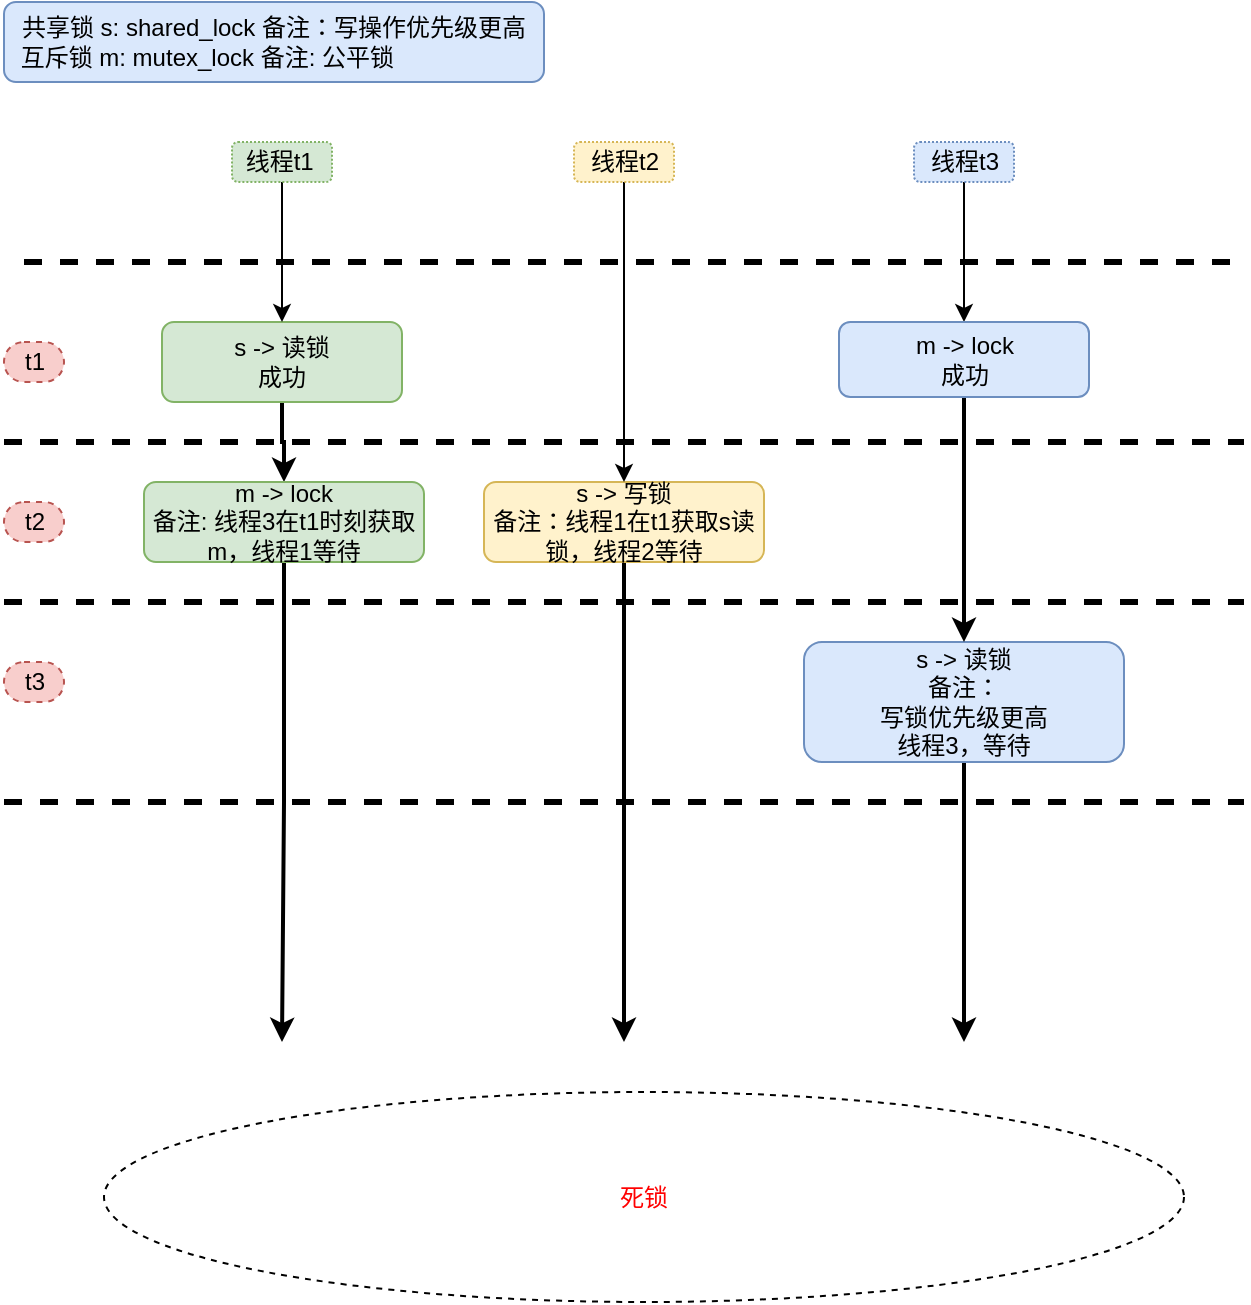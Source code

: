 <mxfile version="17.2.4" type="device"><diagram id="C5RBs43oDa-KdzZeNtuy" name="Page-1"><mxGraphModel dx="1018" dy="653" grid="0" gridSize="10" guides="1" tooltips="1" connect="1" arrows="1" fold="1" page="1" pageScale="1" pageWidth="827" pageHeight="1169" math="0" shadow="0"><root><mxCell id="WIyWlLk6GJQsqaUBKTNV-0"/><mxCell id="WIyWlLk6GJQsqaUBKTNV-1" parent="WIyWlLk6GJQsqaUBKTNV-0"/><mxCell id="H8bTv3XKcJbanLDSOTLE-17" style="edgeStyle=orthogonalEdgeStyle;rounded=0;orthogonalLoop=1;jettySize=auto;html=1;exitX=0.5;exitY=1;exitDx=0;exitDy=0;entryX=0.5;entryY=0;entryDx=0;entryDy=0;strokeWidth=2;" edge="1" parent="WIyWlLk6GJQsqaUBKTNV-1" source="WIyWlLk6GJQsqaUBKTNV-3" target="H8bTv3XKcJbanLDSOTLE-15"><mxGeometry relative="1" as="geometry"/></mxCell><mxCell id="WIyWlLk6GJQsqaUBKTNV-3" value="s -&amp;gt; 读锁&lt;br&gt;成功" style="rounded=1;whiteSpace=wrap;html=1;fontSize=12;glass=0;strokeWidth=1;shadow=0;fillColor=#d5e8d4;strokeColor=#82b366;" parent="WIyWlLk6GJQsqaUBKTNV-1" vertex="1"><mxGeometry x="139" y="200" width="120" height="40" as="geometry"/></mxCell><mxCell id="WIyWlLk6GJQsqaUBKTNV-12" value="共享锁 s: shared_lock 备注：写操作优先级更高&lt;br&gt;互斥锁 m: mutex_lock 备注: 公平锁&amp;nbsp; &amp;nbsp; &amp;nbsp; &amp;nbsp; &amp;nbsp; &amp;nbsp; &amp;nbsp; &amp;nbsp; &amp;nbsp; &amp;nbsp;&amp;nbsp;" style="rounded=1;whiteSpace=wrap;html=1;fontSize=12;glass=0;strokeWidth=1;shadow=0;fillColor=#dae8fc;strokeColor=#6c8ebf;" parent="WIyWlLk6GJQsqaUBKTNV-1" vertex="1"><mxGeometry x="60" y="40" width="270" height="40" as="geometry"/></mxCell><mxCell id="H8bTv3XKcJbanLDSOTLE-1" style="edgeStyle=orthogonalEdgeStyle;rounded=0;orthogonalLoop=1;jettySize=auto;html=1;entryX=0.5;entryY=0;entryDx=0;entryDy=0;" edge="1" parent="WIyWlLk6GJQsqaUBKTNV-1" source="H8bTv3XKcJbanLDSOTLE-0" target="WIyWlLk6GJQsqaUBKTNV-3"><mxGeometry relative="1" as="geometry"/></mxCell><mxCell id="H8bTv3XKcJbanLDSOTLE-0" value="线程t1&amp;nbsp;" style="text;html=1;align=center;verticalAlign=middle;resizable=0;points=[];autosize=1;strokeColor=#82b366;fillColor=#d5e8d4;dashed=1;dashPattern=1 1;rounded=1;" vertex="1" parent="WIyWlLk6GJQsqaUBKTNV-1"><mxGeometry x="174" y="110" width="50" height="20" as="geometry"/></mxCell><mxCell id="H8bTv3XKcJbanLDSOTLE-20" style="edgeStyle=orthogonalEdgeStyle;rounded=0;orthogonalLoop=1;jettySize=auto;html=1;exitX=0.5;exitY=1;exitDx=0;exitDy=0;strokeWidth=2;" edge="1" parent="WIyWlLk6GJQsqaUBKTNV-1" source="H8bTv3XKcJbanLDSOTLE-2"><mxGeometry relative="1" as="geometry"><mxPoint x="370" y="560" as="targetPoint"/></mxGeometry></mxCell><mxCell id="H8bTv3XKcJbanLDSOTLE-2" value="s -&amp;gt; 写锁&lt;br&gt;备注：线程1在t1获取s读锁，线程2等待" style="rounded=1;whiteSpace=wrap;html=1;fontSize=12;glass=0;strokeWidth=1;shadow=0;fillColor=#fff2cc;strokeColor=#d6b656;" vertex="1" parent="WIyWlLk6GJQsqaUBKTNV-1"><mxGeometry x="300" y="280" width="140" height="40" as="geometry"/></mxCell><mxCell id="H8bTv3XKcJbanLDSOTLE-3" style="edgeStyle=orthogonalEdgeStyle;rounded=0;orthogonalLoop=1;jettySize=auto;html=1;entryX=0.5;entryY=0;entryDx=0;entryDy=0;" edge="1" parent="WIyWlLk6GJQsqaUBKTNV-1" source="H8bTv3XKcJbanLDSOTLE-4" target="H8bTv3XKcJbanLDSOTLE-2"><mxGeometry relative="1" as="geometry"/></mxCell><mxCell id="H8bTv3XKcJbanLDSOTLE-4" value="线程t2" style="text;html=1;align=center;verticalAlign=middle;resizable=0;points=[];autosize=1;strokeColor=#d6b656;fillColor=#fff2cc;dashed=1;dashPattern=1 1;rounded=1;" vertex="1" parent="WIyWlLk6GJQsqaUBKTNV-1"><mxGeometry x="345" y="110" width="50" height="20" as="geometry"/></mxCell><mxCell id="H8bTv3XKcJbanLDSOTLE-21" style="edgeStyle=orthogonalEdgeStyle;rounded=0;orthogonalLoop=1;jettySize=auto;html=1;exitX=0.5;exitY=1;exitDx=0;exitDy=0;strokeWidth=2;" edge="1" parent="WIyWlLk6GJQsqaUBKTNV-1" source="H8bTv3XKcJbanLDSOTLE-5"><mxGeometry relative="1" as="geometry"><mxPoint x="540" y="560" as="targetPoint"/></mxGeometry></mxCell><mxCell id="H8bTv3XKcJbanLDSOTLE-5" value="s -&amp;gt; 读锁&lt;br&gt;备注：&lt;br&gt;写锁优先级更高&lt;br&gt;线程3，等待" style="rounded=1;whiteSpace=wrap;html=1;fontSize=12;glass=0;strokeWidth=1;shadow=0;fillColor=#dae8fc;strokeColor=#6c8ebf;" vertex="1" parent="WIyWlLk6GJQsqaUBKTNV-1"><mxGeometry x="460" y="360" width="160" height="60" as="geometry"/></mxCell><mxCell id="H8bTv3XKcJbanLDSOTLE-6" style="edgeStyle=orthogonalEdgeStyle;rounded=0;orthogonalLoop=1;jettySize=auto;html=1;entryX=0.5;entryY=0;entryDx=0;entryDy=0;" edge="1" parent="WIyWlLk6GJQsqaUBKTNV-1" source="H8bTv3XKcJbanLDSOTLE-7" target="H8bTv3XKcJbanLDSOTLE-16"><mxGeometry relative="1" as="geometry"/></mxCell><mxCell id="H8bTv3XKcJbanLDSOTLE-7" value="线程t3" style="text;html=1;align=center;verticalAlign=middle;resizable=0;points=[];autosize=1;strokeColor=#6c8ebf;fillColor=#dae8fc;dashed=1;dashPattern=1 1;rounded=1;" vertex="1" parent="WIyWlLk6GJQsqaUBKTNV-1"><mxGeometry x="515" y="110" width="50" height="20" as="geometry"/></mxCell><mxCell id="H8bTv3XKcJbanLDSOTLE-8" value="" style="endArrow=none;dashed=1;html=1;strokeWidth=3;rounded=0;" edge="1" parent="WIyWlLk6GJQsqaUBKTNV-1"><mxGeometry width="50" height="50" relative="1" as="geometry"><mxPoint x="60" y="260" as="sourcePoint"/><mxPoint x="680" y="260" as="targetPoint"/></mxGeometry></mxCell><mxCell id="H8bTv3XKcJbanLDSOTLE-9" value="t1" style="text;html=1;align=center;verticalAlign=middle;resizable=0;points=[];autosize=1;strokeColor=#b85450;fillColor=#f8cecc;dashed=1;rounded=1;arcSize=50;" vertex="1" parent="WIyWlLk6GJQsqaUBKTNV-1"><mxGeometry x="60" y="210" width="30" height="20" as="geometry"/></mxCell><mxCell id="H8bTv3XKcJbanLDSOTLE-10" value="" style="endArrow=none;dashed=1;html=1;strokeWidth=3;rounded=0;" edge="1" parent="WIyWlLk6GJQsqaUBKTNV-1"><mxGeometry width="50" height="50" relative="1" as="geometry"><mxPoint x="60" y="340" as="sourcePoint"/><mxPoint x="680" y="340" as="targetPoint"/></mxGeometry></mxCell><mxCell id="H8bTv3XKcJbanLDSOTLE-11" value="t2" style="text;html=1;align=center;verticalAlign=middle;resizable=0;points=[];autosize=1;strokeColor=#b85450;fillColor=#f8cecc;dashed=1;rounded=1;arcSize=50;" vertex="1" parent="WIyWlLk6GJQsqaUBKTNV-1"><mxGeometry x="60" y="290" width="30" height="20" as="geometry"/></mxCell><mxCell id="H8bTv3XKcJbanLDSOTLE-12" value="t3" style="text;html=1;align=center;verticalAlign=middle;resizable=0;points=[];autosize=1;strokeColor=#b85450;fillColor=#f8cecc;dashed=1;rounded=1;arcSize=50;" vertex="1" parent="WIyWlLk6GJQsqaUBKTNV-1"><mxGeometry x="60" y="370" width="30" height="20" as="geometry"/></mxCell><mxCell id="H8bTv3XKcJbanLDSOTLE-13" value="" style="endArrow=none;dashed=1;html=1;strokeWidth=3;rounded=0;" edge="1" parent="WIyWlLk6GJQsqaUBKTNV-1"><mxGeometry width="50" height="50" relative="1" as="geometry"><mxPoint x="70" y="170" as="sourcePoint"/><mxPoint x="680" y="170" as="targetPoint"/></mxGeometry></mxCell><mxCell id="H8bTv3XKcJbanLDSOTLE-14" value="" style="endArrow=none;dashed=1;html=1;strokeWidth=3;rounded=0;" edge="1" parent="WIyWlLk6GJQsqaUBKTNV-1"><mxGeometry width="50" height="50" relative="1" as="geometry"><mxPoint x="60" y="440" as="sourcePoint"/><mxPoint x="680" y="440" as="targetPoint"/></mxGeometry></mxCell><mxCell id="H8bTv3XKcJbanLDSOTLE-19" style="edgeStyle=orthogonalEdgeStyle;rounded=0;orthogonalLoop=1;jettySize=auto;html=1;exitX=0.5;exitY=1;exitDx=0;exitDy=0;strokeWidth=2;" edge="1" parent="WIyWlLk6GJQsqaUBKTNV-1" source="H8bTv3XKcJbanLDSOTLE-15"><mxGeometry relative="1" as="geometry"><mxPoint x="199" y="560" as="targetPoint"/></mxGeometry></mxCell><mxCell id="H8bTv3XKcJbanLDSOTLE-15" value="m -&amp;gt; lock&lt;br&gt;备注: 线程3在t1时刻获取m，线程1等待" style="rounded=1;whiteSpace=wrap;html=1;fontSize=12;glass=0;strokeWidth=1;shadow=0;fillColor=#d5e8d4;strokeColor=#82b366;" vertex="1" parent="WIyWlLk6GJQsqaUBKTNV-1"><mxGeometry x="130" y="280" width="140" height="40" as="geometry"/></mxCell><mxCell id="H8bTv3XKcJbanLDSOTLE-18" style="edgeStyle=orthogonalEdgeStyle;rounded=0;orthogonalLoop=1;jettySize=auto;html=1;exitX=0.5;exitY=1;exitDx=0;exitDy=0;entryX=0.5;entryY=0;entryDx=0;entryDy=0;strokeWidth=2;" edge="1" parent="WIyWlLk6GJQsqaUBKTNV-1" source="H8bTv3XKcJbanLDSOTLE-16" target="H8bTv3XKcJbanLDSOTLE-5"><mxGeometry relative="1" as="geometry"/></mxCell><mxCell id="H8bTv3XKcJbanLDSOTLE-16" value="m -&amp;gt; lock&lt;br&gt;成功" style="rounded=1;whiteSpace=wrap;html=1;fontSize=12;glass=0;strokeWidth=1;shadow=0;fillColor=#dae8fc;strokeColor=#6c8ebf;" vertex="1" parent="WIyWlLk6GJQsqaUBKTNV-1"><mxGeometry x="477.5" y="200" width="125" height="37.5" as="geometry"/></mxCell><mxCell id="H8bTv3XKcJbanLDSOTLE-22" value="&lt;font color=&quot;#ff0000&quot;&gt;死锁&lt;/font&gt;" style="ellipse;whiteSpace=wrap;html=1;rounded=1;dashed=1;" vertex="1" parent="WIyWlLk6GJQsqaUBKTNV-1"><mxGeometry x="110" y="585" width="540" height="105" as="geometry"/></mxCell></root></mxGraphModel></diagram></mxfile>